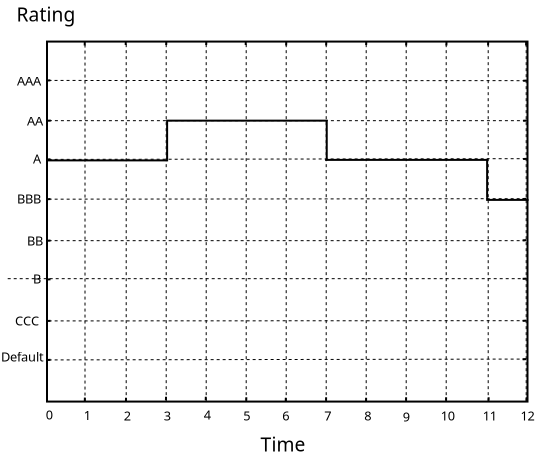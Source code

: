 <?xml version="1.0" encoding="UTF-8"?>
<dia:diagram xmlns:dia="http://www.lysator.liu.se/~alla/dia/">
  <dia:layer name="Fons" visible="true">
    <dia:object type="Standard - Text" version="0" id="O0">
      <dia:attribute name="obj_pos">
        <dia:point val="7.55,13.25"/>
      </dia:attribute>
      <dia:attribute name="obj_bb">
        <dia:rectangle val="7.531,12.631;8.75,13.637"/>
      </dia:attribute>
      <dia:attribute name="text">
        <dia:composite type="text">
          <dia:attribute name="string">
            <dia:string>#AAA#</dia:string>
          </dia:attribute>
          <dia:attribute name="font">
            <dia:font family="sans" style="0" name="Helvetica"/>
          </dia:attribute>
          <dia:attribute name="height">
            <dia:real val="0.8"/>
          </dia:attribute>
          <dia:attribute name="pos">
            <dia:point val="7.55,13.25"/>
          </dia:attribute>
          <dia:attribute name="color">
            <dia:color val="#000000"/>
          </dia:attribute>
          <dia:attribute name="alignment">
            <dia:enum val="0"/>
          </dia:attribute>
        </dia:composite>
      </dia:attribute>
    </dia:object>
    <dia:object type="Standard - Text" version="0" id="O1">
      <dia:attribute name="obj_pos">
        <dia:point val="8.05,15.25"/>
      </dia:attribute>
      <dia:attribute name="obj_bb">
        <dia:rectangle val="8.031,14.631;8.85,15.637"/>
      </dia:attribute>
      <dia:attribute name="text">
        <dia:composite type="text">
          <dia:attribute name="string">
            <dia:string>#AA#</dia:string>
          </dia:attribute>
          <dia:attribute name="font">
            <dia:font family="sans" style="0" name="Helvetica"/>
          </dia:attribute>
          <dia:attribute name="height">
            <dia:real val="0.8"/>
          </dia:attribute>
          <dia:attribute name="pos">
            <dia:point val="8.05,15.25"/>
          </dia:attribute>
          <dia:attribute name="color">
            <dia:color val="#000000"/>
          </dia:attribute>
          <dia:attribute name="alignment">
            <dia:enum val="0"/>
          </dia:attribute>
        </dia:composite>
      </dia:attribute>
    </dia:object>
    <dia:object type="Standard - Text" version="0" id="O2">
      <dia:attribute name="obj_pos">
        <dia:point val="8.35,17.15"/>
      </dia:attribute>
      <dia:attribute name="obj_bb">
        <dia:rectangle val="8.331,16.531;8.75,17.538"/>
      </dia:attribute>
      <dia:attribute name="text">
        <dia:composite type="text">
          <dia:attribute name="string">
            <dia:string>#A#</dia:string>
          </dia:attribute>
          <dia:attribute name="font">
            <dia:font family="sans" style="0" name="Helvetica"/>
          </dia:attribute>
          <dia:attribute name="height">
            <dia:real val="0.8"/>
          </dia:attribute>
          <dia:attribute name="pos">
            <dia:point val="8.35,17.15"/>
          </dia:attribute>
          <dia:attribute name="color">
            <dia:color val="#000000"/>
          </dia:attribute>
          <dia:attribute name="alignment">
            <dia:enum val="0"/>
          </dia:attribute>
        </dia:composite>
      </dia:attribute>
    </dia:object>
    <dia:object type="Standard - Text" version="0" id="O3">
      <dia:attribute name="obj_pos">
        <dia:point val="7.55,19.15"/>
      </dia:attribute>
      <dia:attribute name="obj_bb">
        <dia:rectangle val="7.55,18.531;8.769,19.538"/>
      </dia:attribute>
      <dia:attribute name="text">
        <dia:composite type="text">
          <dia:attribute name="string">
            <dia:string>#BBB#</dia:string>
          </dia:attribute>
          <dia:attribute name="font">
            <dia:font family="sans" style="0" name="Helvetica"/>
          </dia:attribute>
          <dia:attribute name="height">
            <dia:real val="0.8"/>
          </dia:attribute>
          <dia:attribute name="pos">
            <dia:point val="7.55,19.15"/>
          </dia:attribute>
          <dia:attribute name="color">
            <dia:color val="#000000"/>
          </dia:attribute>
          <dia:attribute name="alignment">
            <dia:enum val="0"/>
          </dia:attribute>
        </dia:composite>
      </dia:attribute>
    </dia:object>
    <dia:object type="Standard - Text" version="0" id="O4">
      <dia:attribute name="obj_pos">
        <dia:point val="8.05,21.25"/>
      </dia:attribute>
      <dia:attribute name="obj_bb">
        <dia:rectangle val="8.031,20.631;8.85,21.637"/>
      </dia:attribute>
      <dia:attribute name="text">
        <dia:composite type="text">
          <dia:attribute name="string">
            <dia:string>#BB#</dia:string>
          </dia:attribute>
          <dia:attribute name="font">
            <dia:font family="sans" style="0" name="Helvetica"/>
          </dia:attribute>
          <dia:attribute name="height">
            <dia:real val="0.8"/>
          </dia:attribute>
          <dia:attribute name="pos">
            <dia:point val="8.05,21.25"/>
          </dia:attribute>
          <dia:attribute name="color">
            <dia:color val="#000000"/>
          </dia:attribute>
          <dia:attribute name="alignment">
            <dia:enum val="0"/>
          </dia:attribute>
        </dia:composite>
      </dia:attribute>
    </dia:object>
    <dia:object type="Standard - Text" version="0" id="O5">
      <dia:attribute name="obj_pos">
        <dia:point val="8.35,23.15"/>
      </dia:attribute>
      <dia:attribute name="obj_bb">
        <dia:rectangle val="8.331,22.531;8.75,23.538"/>
      </dia:attribute>
      <dia:attribute name="text">
        <dia:composite type="text">
          <dia:attribute name="string">
            <dia:string>#B#</dia:string>
          </dia:attribute>
          <dia:attribute name="font">
            <dia:font family="sans" style="0" name="Helvetica"/>
          </dia:attribute>
          <dia:attribute name="height">
            <dia:real val="0.8"/>
          </dia:attribute>
          <dia:attribute name="pos">
            <dia:point val="8.35,23.15"/>
          </dia:attribute>
          <dia:attribute name="color">
            <dia:color val="#000000"/>
          </dia:attribute>
          <dia:attribute name="alignment">
            <dia:enum val="0"/>
          </dia:attribute>
        </dia:composite>
      </dia:attribute>
    </dia:object>
    <dia:object type="Standard - Text" version="0" id="O6">
      <dia:attribute name="obj_pos">
        <dia:point val="7.45,25.25"/>
      </dia:attribute>
      <dia:attribute name="obj_bb">
        <dia:rectangle val="7.431,24.631;8.8,25.637"/>
      </dia:attribute>
      <dia:attribute name="text">
        <dia:composite type="text">
          <dia:attribute name="string">
            <dia:string>#CCC#</dia:string>
          </dia:attribute>
          <dia:attribute name="font">
            <dia:font family="sans" style="0" name="Helvetica"/>
          </dia:attribute>
          <dia:attribute name="height">
            <dia:real val="0.8"/>
          </dia:attribute>
          <dia:attribute name="pos">
            <dia:point val="7.45,25.25"/>
          </dia:attribute>
          <dia:attribute name="color">
            <dia:color val="#000000"/>
          </dia:attribute>
          <dia:attribute name="alignment">
            <dia:enum val="0"/>
          </dia:attribute>
        </dia:composite>
      </dia:attribute>
    </dia:object>
    <dia:object type="Standard - Text" version="0" id="O7">
      <dia:attribute name="obj_pos">
        <dia:point val="6.75,27.05"/>
      </dia:attribute>
      <dia:attribute name="obj_bb">
        <dia:rectangle val="6.731,26.431;8.7,27.438"/>
      </dia:attribute>
      <dia:attribute name="text">
        <dia:composite type="text">
          <dia:attribute name="string">
            <dia:string>#Default#</dia:string>
          </dia:attribute>
          <dia:attribute name="font">
            <dia:font family="sans" style="0" name="Helvetica"/>
          </dia:attribute>
          <dia:attribute name="height">
            <dia:real val="0.8"/>
          </dia:attribute>
          <dia:attribute name="pos">
            <dia:point val="6.75,27.05"/>
          </dia:attribute>
          <dia:attribute name="color">
            <dia:color val="#000000"/>
          </dia:attribute>
          <dia:attribute name="alignment">
            <dia:enum val="0"/>
          </dia:attribute>
        </dia:composite>
      </dia:attribute>
    </dia:object>
    <dia:object type="Standard - Box" version="0" id="O8">
      <dia:attribute name="obj_pos">
        <dia:point val="9.05,11.05"/>
      </dia:attribute>
      <dia:attribute name="obj_bb">
        <dia:rectangle val="9,11;33.125,29.1"/>
      </dia:attribute>
      <dia:attribute name="elem_corner">
        <dia:point val="9.05,11.05"/>
      </dia:attribute>
      <dia:attribute name="elem_width">
        <dia:real val="24.025"/>
      </dia:attribute>
      <dia:attribute name="elem_height">
        <dia:real val="18.0"/>
      </dia:attribute>
      <dia:attribute name="show_background">
        <dia:boolean val="true"/>
      </dia:attribute>
    </dia:object>
    <dia:object type="Standard - Line" version="0" id="O9">
      <dia:attribute name="obj_pos">
        <dia:point val="9.132,26.967"/>
      </dia:attribute>
      <dia:attribute name="obj_bb">
        <dia:rectangle val="9.132,26.925;33.125,26.967"/>
      </dia:attribute>
      <dia:attribute name="conn_endpoints">
        <dia:point val="9.132,26.967"/>
        <dia:point val="33.125,26.925"/>
      </dia:attribute>
      <dia:attribute name="numcp">
        <dia:int val="1"/>
      </dia:attribute>
      <dia:attribute name="line_width">
        <dia:real val="0"/>
      </dia:attribute>
      <dia:attribute name="line_style">
        <dia:enum val="4"/>
      </dia:attribute>
      <dia:attribute name="dashlength">
        <dia:real val="1.5"/>
      </dia:attribute>
      <dia:connections>
        <dia:connection handle="0" to="O60" connection="0"/>
      </dia:connections>
    </dia:object>
    <dia:object type="Standard - Line" version="0" id="O10">
      <dia:attribute name="obj_pos">
        <dia:point val="9.132,25.017"/>
      </dia:attribute>
      <dia:attribute name="obj_bb">
        <dia:rectangle val="9.132,25.005;33.085,25.017"/>
      </dia:attribute>
      <dia:attribute name="conn_endpoints">
        <dia:point val="9.132,25.017"/>
        <dia:point val="33.085,25.005"/>
      </dia:attribute>
      <dia:attribute name="numcp">
        <dia:int val="1"/>
      </dia:attribute>
      <dia:attribute name="line_width">
        <dia:real val="0"/>
      </dia:attribute>
      <dia:attribute name="line_style">
        <dia:enum val="4"/>
      </dia:attribute>
      <dia:attribute name="dashlength">
        <dia:real val="1.5"/>
      </dia:attribute>
      <dia:connections>
        <dia:connection handle="0" to="O59" connection="0"/>
      </dia:connections>
    </dia:object>
    <dia:object type="Standard - Line" version="0" id="O11">
      <dia:attribute name="obj_pos">
        <dia:point val="7.085,22.905"/>
      </dia:attribute>
      <dia:attribute name="obj_bb">
        <dia:rectangle val="7.085,22.905;33.085,22.905"/>
      </dia:attribute>
      <dia:attribute name="conn_endpoints">
        <dia:point val="7.085,22.905"/>
        <dia:point val="33.085,22.905"/>
      </dia:attribute>
      <dia:attribute name="numcp">
        <dia:int val="1"/>
      </dia:attribute>
      <dia:attribute name="line_width">
        <dia:real val="0"/>
      </dia:attribute>
      <dia:attribute name="line_style">
        <dia:enum val="4"/>
      </dia:attribute>
      <dia:attribute name="dashlength">
        <dia:real val="1.5"/>
      </dia:attribute>
    </dia:object>
    <dia:object type="Standard - Line" version="0" id="O12">
      <dia:attribute name="obj_pos">
        <dia:point val="9.132,21.005"/>
      </dia:attribute>
      <dia:attribute name="obj_bb">
        <dia:rectangle val="9.132,21.005;33.085,21.005"/>
      </dia:attribute>
      <dia:attribute name="conn_endpoints">
        <dia:point val="9.132,21.005"/>
        <dia:point val="33.085,21.005"/>
      </dia:attribute>
      <dia:attribute name="numcp">
        <dia:int val="1"/>
      </dia:attribute>
      <dia:attribute name="line_width">
        <dia:real val="0"/>
      </dia:attribute>
      <dia:attribute name="line_style">
        <dia:enum val="4"/>
      </dia:attribute>
      <dia:attribute name="dashlength">
        <dia:real val="1.5"/>
      </dia:attribute>
      <dia:connections>
        <dia:connection handle="0" to="O57" connection="0"/>
      </dia:connections>
    </dia:object>
    <dia:object type="Standard - Line" version="0" id="O13">
      <dia:attribute name="obj_pos">
        <dia:point val="9.132,18.93"/>
      </dia:attribute>
      <dia:attribute name="obj_bb">
        <dia:rectangle val="9.132,18.905;33.085,18.93"/>
      </dia:attribute>
      <dia:attribute name="conn_endpoints">
        <dia:point val="9.132,18.93"/>
        <dia:point val="33.085,18.905"/>
      </dia:attribute>
      <dia:attribute name="numcp">
        <dia:int val="1"/>
      </dia:attribute>
      <dia:attribute name="line_width">
        <dia:real val="0"/>
      </dia:attribute>
      <dia:attribute name="line_style">
        <dia:enum val="4"/>
      </dia:attribute>
      <dia:attribute name="dashlength">
        <dia:real val="1.5"/>
      </dia:attribute>
      <dia:connections>
        <dia:connection handle="0" to="O56" connection="0"/>
      </dia:connections>
    </dia:object>
    <dia:object type="Standard - Line" version="0" id="O14">
      <dia:attribute name="obj_pos">
        <dia:point val="9.132,16.942"/>
      </dia:attribute>
      <dia:attribute name="obj_bb">
        <dia:rectangle val="9.132,16.905;33.085,16.942"/>
      </dia:attribute>
      <dia:attribute name="conn_endpoints">
        <dia:point val="9.132,16.942"/>
        <dia:point val="33.085,16.905"/>
      </dia:attribute>
      <dia:attribute name="numcp">
        <dia:int val="1"/>
      </dia:attribute>
      <dia:attribute name="line_width">
        <dia:real val="0"/>
      </dia:attribute>
      <dia:attribute name="line_style">
        <dia:enum val="4"/>
      </dia:attribute>
      <dia:attribute name="dashlength">
        <dia:real val="1.5"/>
      </dia:attribute>
      <dia:connections>
        <dia:connection handle="0" to="O55" connection="0"/>
      </dia:connections>
    </dia:object>
    <dia:object type="Standard - Line" version="0" id="O15">
      <dia:attribute name="obj_pos">
        <dia:point val="9.145,15.005"/>
      </dia:attribute>
      <dia:attribute name="obj_bb">
        <dia:rectangle val="9.145,15.005;33.085,15.005"/>
      </dia:attribute>
      <dia:attribute name="conn_endpoints">
        <dia:point val="9.145,15.005"/>
        <dia:point val="33.085,15.005"/>
      </dia:attribute>
      <dia:attribute name="numcp">
        <dia:int val="1"/>
      </dia:attribute>
      <dia:attribute name="line_width">
        <dia:real val="0"/>
      </dia:attribute>
      <dia:attribute name="line_style">
        <dia:enum val="4"/>
      </dia:attribute>
      <dia:attribute name="dashlength">
        <dia:real val="1.5"/>
      </dia:attribute>
      <dia:connections>
        <dia:connection handle="0" to="O54" connection="0"/>
      </dia:connections>
    </dia:object>
    <dia:object type="Standard - Line" version="0" id="O16">
      <dia:attribute name="obj_pos">
        <dia:point val="9.127,12.994"/>
      </dia:attribute>
      <dia:attribute name="obj_bb">
        <dia:rectangle val="9.127,12.994;33.085,13.005"/>
      </dia:attribute>
      <dia:attribute name="conn_endpoints">
        <dia:point val="9.127,12.994"/>
        <dia:point val="33.085,13.005"/>
      </dia:attribute>
      <dia:attribute name="numcp">
        <dia:int val="1"/>
      </dia:attribute>
      <dia:attribute name="line_width">
        <dia:real val="0"/>
      </dia:attribute>
      <dia:attribute name="line_style">
        <dia:enum val="4"/>
      </dia:attribute>
      <dia:attribute name="dashlength">
        <dia:real val="1.5"/>
      </dia:attribute>
      <dia:connections>
        <dia:connection handle="0" to="O53" connection="0"/>
      </dia:connections>
    </dia:object>
    <dia:object type="Standard - Line" version="0" id="O17">
      <dia:attribute name="obj_pos">
        <dia:point val="10.95,29.05"/>
      </dia:attribute>
      <dia:attribute name="obj_bb">
        <dia:rectangle val="10.95,11.05;10.95,29.05"/>
      </dia:attribute>
      <dia:attribute name="conn_endpoints">
        <dia:point val="10.95,29.05"/>
        <dia:point val="10.95,11.05"/>
      </dia:attribute>
      <dia:attribute name="numcp">
        <dia:int val="1"/>
      </dia:attribute>
      <dia:attribute name="line_width">
        <dia:real val="0"/>
      </dia:attribute>
      <dia:attribute name="line_style">
        <dia:enum val="4"/>
      </dia:attribute>
      <dia:attribute name="dashlength">
        <dia:real val="1.5"/>
      </dia:attribute>
    </dia:object>
    <dia:object type="Standard - Line" version="0" id="O18">
      <dia:attribute name="obj_pos">
        <dia:point val="13.01,29.03"/>
      </dia:attribute>
      <dia:attribute name="obj_bb">
        <dia:rectangle val="13.01,11.03;13.01,29.03"/>
      </dia:attribute>
      <dia:attribute name="conn_endpoints">
        <dia:point val="13.01,29.03"/>
        <dia:point val="13.01,11.03"/>
      </dia:attribute>
      <dia:attribute name="numcp">
        <dia:int val="1"/>
      </dia:attribute>
      <dia:attribute name="line_width">
        <dia:real val="0"/>
      </dia:attribute>
      <dia:attribute name="line_style">
        <dia:enum val="4"/>
      </dia:attribute>
      <dia:attribute name="dashlength">
        <dia:real val="1.5"/>
      </dia:attribute>
    </dia:object>
    <dia:object type="Standard - Line" version="0" id="O19">
      <dia:attribute name="obj_pos">
        <dia:point val="15.01,29.03"/>
      </dia:attribute>
      <dia:attribute name="obj_bb">
        <dia:rectangle val="15.01,11.03;15.01,29.03"/>
      </dia:attribute>
      <dia:attribute name="conn_endpoints">
        <dia:point val="15.01,29.03"/>
        <dia:point val="15.01,11.03"/>
      </dia:attribute>
      <dia:attribute name="numcp">
        <dia:int val="1"/>
      </dia:attribute>
      <dia:attribute name="line_width">
        <dia:real val="0"/>
      </dia:attribute>
      <dia:attribute name="line_style">
        <dia:enum val="4"/>
      </dia:attribute>
      <dia:attribute name="dashlength">
        <dia:real val="1.5"/>
      </dia:attribute>
    </dia:object>
    <dia:object type="Standard - Line" version="0" id="O20">
      <dia:attribute name="obj_pos">
        <dia:point val="17.01,29.03"/>
      </dia:attribute>
      <dia:attribute name="obj_bb">
        <dia:rectangle val="17.01,11.03;17.01,29.03"/>
      </dia:attribute>
      <dia:attribute name="conn_endpoints">
        <dia:point val="17.01,29.03"/>
        <dia:point val="17.01,11.03"/>
      </dia:attribute>
      <dia:attribute name="numcp">
        <dia:int val="1"/>
      </dia:attribute>
      <dia:attribute name="line_width">
        <dia:real val="0"/>
      </dia:attribute>
      <dia:attribute name="line_style">
        <dia:enum val="4"/>
      </dia:attribute>
      <dia:attribute name="dashlength">
        <dia:real val="1.5"/>
      </dia:attribute>
    </dia:object>
    <dia:object type="Standard - Line" version="0" id="O21">
      <dia:attribute name="obj_pos">
        <dia:point val="19.01,29.03"/>
      </dia:attribute>
      <dia:attribute name="obj_bb">
        <dia:rectangle val="19.01,11.03;19.01,29.03"/>
      </dia:attribute>
      <dia:attribute name="conn_endpoints">
        <dia:point val="19.01,29.03"/>
        <dia:point val="19.01,11.03"/>
      </dia:attribute>
      <dia:attribute name="numcp">
        <dia:int val="1"/>
      </dia:attribute>
      <dia:attribute name="line_width">
        <dia:real val="0"/>
      </dia:attribute>
      <dia:attribute name="line_style">
        <dia:enum val="4"/>
      </dia:attribute>
      <dia:attribute name="dashlength">
        <dia:real val="1.5"/>
      </dia:attribute>
    </dia:object>
    <dia:object type="Standard - Line" version="0" id="O22">
      <dia:attribute name="obj_pos">
        <dia:point val="21.01,29.03"/>
      </dia:attribute>
      <dia:attribute name="obj_bb">
        <dia:rectangle val="21.01,11.03;21.01,29.03"/>
      </dia:attribute>
      <dia:attribute name="conn_endpoints">
        <dia:point val="21.01,29.03"/>
        <dia:point val="21.01,11.03"/>
      </dia:attribute>
      <dia:attribute name="numcp">
        <dia:int val="1"/>
      </dia:attribute>
      <dia:attribute name="line_width">
        <dia:real val="0"/>
      </dia:attribute>
      <dia:attribute name="line_style">
        <dia:enum val="4"/>
      </dia:attribute>
      <dia:attribute name="dashlength">
        <dia:real val="1.5"/>
      </dia:attribute>
    </dia:object>
    <dia:object type="Standard - Line" version="0" id="O23">
      <dia:attribute name="obj_pos">
        <dia:point val="23.01,29.03"/>
      </dia:attribute>
      <dia:attribute name="obj_bb">
        <dia:rectangle val="23.01,11.03;23.01,29.03"/>
      </dia:attribute>
      <dia:attribute name="conn_endpoints">
        <dia:point val="23.01,29.03"/>
        <dia:point val="23.01,11.03"/>
      </dia:attribute>
      <dia:attribute name="numcp">
        <dia:int val="1"/>
      </dia:attribute>
      <dia:attribute name="line_width">
        <dia:real val="0"/>
      </dia:attribute>
      <dia:attribute name="line_style">
        <dia:enum val="4"/>
      </dia:attribute>
      <dia:attribute name="dashlength">
        <dia:real val="1.5"/>
      </dia:attribute>
    </dia:object>
    <dia:object type="Standard - Line" version="0" id="O24">
      <dia:attribute name="obj_pos">
        <dia:point val="25.01,29.03"/>
      </dia:attribute>
      <dia:attribute name="obj_bb">
        <dia:rectangle val="25.01,11.03;25.01,29.03"/>
      </dia:attribute>
      <dia:attribute name="conn_endpoints">
        <dia:point val="25.01,29.03"/>
        <dia:point val="25.01,11.03"/>
      </dia:attribute>
      <dia:attribute name="numcp">
        <dia:int val="1"/>
      </dia:attribute>
      <dia:attribute name="line_width">
        <dia:real val="0"/>
      </dia:attribute>
      <dia:attribute name="line_style">
        <dia:enum val="4"/>
      </dia:attribute>
      <dia:attribute name="dashlength">
        <dia:real val="1.5"/>
      </dia:attribute>
    </dia:object>
    <dia:object type="Standard - Line" version="0" id="O25">
      <dia:attribute name="obj_pos">
        <dia:point val="27.01,29.03"/>
      </dia:attribute>
      <dia:attribute name="obj_bb">
        <dia:rectangle val="27.01,11.03;27.01,29.03"/>
      </dia:attribute>
      <dia:attribute name="conn_endpoints">
        <dia:point val="27.01,29.03"/>
        <dia:point val="27.01,11.03"/>
      </dia:attribute>
      <dia:attribute name="numcp">
        <dia:int val="1"/>
      </dia:attribute>
      <dia:attribute name="line_width">
        <dia:real val="0"/>
      </dia:attribute>
      <dia:attribute name="line_style">
        <dia:enum val="4"/>
      </dia:attribute>
      <dia:attribute name="dashlength">
        <dia:real val="1.5"/>
      </dia:attribute>
    </dia:object>
    <dia:object type="Standard - Line" version="0" id="O26">
      <dia:attribute name="obj_pos">
        <dia:point val="29.01,29.03"/>
      </dia:attribute>
      <dia:attribute name="obj_bb">
        <dia:rectangle val="29.01,11.03;29.01,29.03"/>
      </dia:attribute>
      <dia:attribute name="conn_endpoints">
        <dia:point val="29.01,29.03"/>
        <dia:point val="29.01,11.03"/>
      </dia:attribute>
      <dia:attribute name="numcp">
        <dia:int val="1"/>
      </dia:attribute>
      <dia:attribute name="line_width">
        <dia:real val="0"/>
      </dia:attribute>
      <dia:attribute name="line_style">
        <dia:enum val="4"/>
      </dia:attribute>
      <dia:attribute name="dashlength">
        <dia:real val="1.5"/>
      </dia:attribute>
    </dia:object>
    <dia:object type="Standard - Line" version="0" id="O27">
      <dia:attribute name="obj_pos">
        <dia:point val="31.11,29.03"/>
      </dia:attribute>
      <dia:attribute name="obj_bb">
        <dia:rectangle val="31.11,11.03;31.11,29.03"/>
      </dia:attribute>
      <dia:attribute name="conn_endpoints">
        <dia:point val="31.11,29.03"/>
        <dia:point val="31.11,11.03"/>
      </dia:attribute>
      <dia:attribute name="numcp">
        <dia:int val="1"/>
      </dia:attribute>
      <dia:attribute name="line_width">
        <dia:real val="0"/>
      </dia:attribute>
      <dia:attribute name="line_style">
        <dia:enum val="4"/>
      </dia:attribute>
      <dia:attribute name="dashlength">
        <dia:real val="1.5"/>
      </dia:attribute>
    </dia:object>
    <dia:object type="Standard - Line" version="0" id="O28">
      <dia:attribute name="obj_pos">
        <dia:point val="33.01,29.03"/>
      </dia:attribute>
      <dia:attribute name="obj_bb">
        <dia:rectangle val="33.01,11.03;33.01,29.03"/>
      </dia:attribute>
      <dia:attribute name="conn_endpoints">
        <dia:point val="33.01,29.03"/>
        <dia:point val="33.01,11.03"/>
      </dia:attribute>
      <dia:attribute name="numcp">
        <dia:int val="1"/>
      </dia:attribute>
      <dia:attribute name="line_width">
        <dia:real val="0"/>
      </dia:attribute>
      <dia:attribute name="line_style">
        <dia:enum val="4"/>
      </dia:attribute>
      <dia:attribute name="dashlength">
        <dia:real val="1.5"/>
      </dia:attribute>
    </dia:object>
    <dia:object type="Standard - Line" version="0" id="O29">
      <dia:attribute name="obj_pos">
        <dia:point val="10.944,28.85"/>
      </dia:attribute>
      <dia:attribute name="obj_bb">
        <dia:rectangle val="10.889,28.799;10.995,29.076"/>
      </dia:attribute>
      <dia:attribute name="conn_endpoints">
        <dia:point val="10.944,28.85"/>
        <dia:point val="10.94,29.025"/>
      </dia:attribute>
      <dia:attribute name="numcp">
        <dia:int val="1"/>
      </dia:attribute>
    </dia:object>
    <dia:object type="Standard - Line" version="0" id="O30">
      <dia:attribute name="obj_pos">
        <dia:point val="13.001,28.859"/>
      </dia:attribute>
      <dia:attribute name="obj_bb">
        <dia:rectangle val="12.946,28.808;13.052,29.085"/>
      </dia:attribute>
      <dia:attribute name="conn_endpoints">
        <dia:point val="13.001,28.859"/>
        <dia:point val="12.997,29.034"/>
      </dia:attribute>
      <dia:attribute name="numcp">
        <dia:int val="1"/>
      </dia:attribute>
    </dia:object>
    <dia:object type="Standard - Line" version="0" id="O31">
      <dia:attribute name="obj_pos">
        <dia:point val="15.001,28.809"/>
      </dia:attribute>
      <dia:attribute name="obj_bb">
        <dia:rectangle val="14.946,28.758;15.052,29.035"/>
      </dia:attribute>
      <dia:attribute name="conn_endpoints">
        <dia:point val="15.001,28.809"/>
        <dia:point val="14.997,28.984"/>
      </dia:attribute>
      <dia:attribute name="numcp">
        <dia:int val="1"/>
      </dia:attribute>
    </dia:object>
    <dia:object type="Standard - Line" version="0" id="O32">
      <dia:attribute name="obj_pos">
        <dia:point val="16.991,28.809"/>
      </dia:attribute>
      <dia:attribute name="obj_bb">
        <dia:rectangle val="16.936,28.758;17.042,29.035"/>
      </dia:attribute>
      <dia:attribute name="conn_endpoints">
        <dia:point val="16.991,28.809"/>
        <dia:point val="16.987,28.984"/>
      </dia:attribute>
      <dia:attribute name="numcp">
        <dia:int val="1"/>
      </dia:attribute>
    </dia:object>
    <dia:object type="Standard - Line" version="0" id="O33">
      <dia:attribute name="obj_pos">
        <dia:point val="19.016,28.834"/>
      </dia:attribute>
      <dia:attribute name="obj_bb">
        <dia:rectangle val="18.961,28.782;19.067,29.06"/>
      </dia:attribute>
      <dia:attribute name="conn_endpoints">
        <dia:point val="19.016,28.834"/>
        <dia:point val="19.012,29.009"/>
      </dia:attribute>
      <dia:attribute name="numcp">
        <dia:int val="1"/>
      </dia:attribute>
    </dia:object>
    <dia:object type="Standard - Line" version="0" id="O34">
      <dia:attribute name="obj_pos">
        <dia:point val="20.991,28.859"/>
      </dia:attribute>
      <dia:attribute name="obj_bb">
        <dia:rectangle val="20.936,28.808;21.042,29.085"/>
      </dia:attribute>
      <dia:attribute name="conn_endpoints">
        <dia:point val="20.991,28.859"/>
        <dia:point val="20.987,29.034"/>
      </dia:attribute>
      <dia:attribute name="numcp">
        <dia:int val="1"/>
      </dia:attribute>
    </dia:object>
    <dia:object type="Standard - Line" version="0" id="O35">
      <dia:attribute name="obj_pos">
        <dia:point val="23.006,28.834"/>
      </dia:attribute>
      <dia:attribute name="obj_bb">
        <dia:rectangle val="22.951,28.782;23.057,29.06"/>
      </dia:attribute>
      <dia:attribute name="conn_endpoints">
        <dia:point val="23.006,28.834"/>
        <dia:point val="23.002,29.009"/>
      </dia:attribute>
      <dia:attribute name="numcp">
        <dia:int val="1"/>
      </dia:attribute>
    </dia:object>
    <dia:object type="Standard - Line" version="0" id="O36">
      <dia:attribute name="obj_pos">
        <dia:point val="25.006,28.859"/>
      </dia:attribute>
      <dia:attribute name="obj_bb">
        <dia:rectangle val="24.951,28.808;25.057,29.085"/>
      </dia:attribute>
      <dia:attribute name="conn_endpoints">
        <dia:point val="25.006,28.859"/>
        <dia:point val="25.002,29.034"/>
      </dia:attribute>
      <dia:attribute name="numcp">
        <dia:int val="1"/>
      </dia:attribute>
    </dia:object>
    <dia:object type="Standard - Line" version="0" id="O37">
      <dia:attribute name="obj_pos">
        <dia:point val="27.006,28.834"/>
      </dia:attribute>
      <dia:attribute name="obj_bb">
        <dia:rectangle val="26.951,28.782;27.057,29.06"/>
      </dia:attribute>
      <dia:attribute name="conn_endpoints">
        <dia:point val="27.006,28.834"/>
        <dia:point val="27.002,29.009"/>
      </dia:attribute>
      <dia:attribute name="numcp">
        <dia:int val="1"/>
      </dia:attribute>
    </dia:object>
    <dia:object type="Standard - Line" version="0" id="O38">
      <dia:attribute name="obj_pos">
        <dia:point val="29.006,28.834"/>
      </dia:attribute>
      <dia:attribute name="obj_bb">
        <dia:rectangle val="28.951,28.782;29.057,29.06"/>
      </dia:attribute>
      <dia:attribute name="conn_endpoints">
        <dia:point val="29.006,28.834"/>
        <dia:point val="29.002,29.009"/>
      </dia:attribute>
      <dia:attribute name="numcp">
        <dia:int val="1"/>
      </dia:attribute>
    </dia:object>
    <dia:object type="Standard - Line" version="0" id="O39">
      <dia:attribute name="obj_pos">
        <dia:point val="31.133,28.834"/>
      </dia:attribute>
      <dia:attribute name="obj_bb">
        <dia:rectangle val="31.078,28.782;31.184,29.06"/>
      </dia:attribute>
      <dia:attribute name="conn_endpoints">
        <dia:point val="31.133,28.834"/>
        <dia:point val="31.129,29.009"/>
      </dia:attribute>
      <dia:attribute name="numcp">
        <dia:int val="1"/>
      </dia:attribute>
    </dia:object>
    <dia:object type="Standard - Line" version="0" id="O40">
      <dia:attribute name="obj_pos">
        <dia:point val="33.032,28.834"/>
      </dia:attribute>
      <dia:attribute name="obj_bb">
        <dia:rectangle val="32.978,28.782;33.084,29.06"/>
      </dia:attribute>
      <dia:attribute name="conn_endpoints">
        <dia:point val="33.032,28.834"/>
        <dia:point val="33.029,29.009"/>
      </dia:attribute>
      <dia:attribute name="numcp">
        <dia:int val="1"/>
      </dia:attribute>
    </dia:object>
    <dia:object type="Standard - Line" version="0" id="O41">
      <dia:attribute name="obj_pos">
        <dia:point val="10.939,11.071"/>
      </dia:attribute>
      <dia:attribute name="obj_bb">
        <dia:rectangle val="10.884,11.02;10.99,11.297"/>
      </dia:attribute>
      <dia:attribute name="conn_endpoints">
        <dia:point val="10.939,11.071"/>
        <dia:point val="10.935,11.246"/>
      </dia:attribute>
      <dia:attribute name="numcp">
        <dia:int val="1"/>
      </dia:attribute>
    </dia:object>
    <dia:object type="Standard - Line" version="0" id="O42">
      <dia:attribute name="obj_pos">
        <dia:point val="12.989,11.046"/>
      </dia:attribute>
      <dia:attribute name="obj_bb">
        <dia:rectangle val="12.934,10.995;13.04,11.272"/>
      </dia:attribute>
      <dia:attribute name="conn_endpoints">
        <dia:point val="12.989,11.046"/>
        <dia:point val="12.985,11.221"/>
      </dia:attribute>
      <dia:attribute name="numcp">
        <dia:int val="1"/>
      </dia:attribute>
    </dia:object>
    <dia:object type="Standard - Line" version="0" id="O43">
      <dia:attribute name="obj_pos">
        <dia:point val="15.014,11.046"/>
      </dia:attribute>
      <dia:attribute name="obj_bb">
        <dia:rectangle val="14.959,10.995;15.065,11.272"/>
      </dia:attribute>
      <dia:attribute name="conn_endpoints">
        <dia:point val="15.014,11.046"/>
        <dia:point val="15.01,11.221"/>
      </dia:attribute>
      <dia:attribute name="numcp">
        <dia:int val="1"/>
      </dia:attribute>
    </dia:object>
    <dia:object type="Standard - Line" version="0" id="O44">
      <dia:attribute name="obj_pos">
        <dia:point val="17.014,11.046"/>
      </dia:attribute>
      <dia:attribute name="obj_bb">
        <dia:rectangle val="16.959,10.995;17.065,11.272"/>
      </dia:attribute>
      <dia:attribute name="conn_endpoints">
        <dia:point val="17.014,11.046"/>
        <dia:point val="17.01,11.221"/>
      </dia:attribute>
      <dia:attribute name="numcp">
        <dia:int val="1"/>
      </dia:attribute>
    </dia:object>
    <dia:object type="Standard - Line" version="0" id="O45">
      <dia:attribute name="obj_pos">
        <dia:point val="18.989,11.046"/>
      </dia:attribute>
      <dia:attribute name="obj_bb">
        <dia:rectangle val="18.934,10.995;19.04,11.272"/>
      </dia:attribute>
      <dia:attribute name="conn_endpoints">
        <dia:point val="18.989,11.046"/>
        <dia:point val="18.985,11.221"/>
      </dia:attribute>
      <dia:attribute name="numcp">
        <dia:int val="1"/>
      </dia:attribute>
    </dia:object>
    <dia:object type="Standard - Line" version="0" id="O46">
      <dia:attribute name="obj_pos">
        <dia:point val="21.012,11.071"/>
      </dia:attribute>
      <dia:attribute name="obj_bb">
        <dia:rectangle val="20.957,11.02;21.063,11.297"/>
      </dia:attribute>
      <dia:attribute name="conn_endpoints">
        <dia:point val="21.012,11.071"/>
        <dia:point val="21.008,11.246"/>
      </dia:attribute>
      <dia:attribute name="numcp">
        <dia:int val="1"/>
      </dia:attribute>
    </dia:object>
    <dia:object type="Standard - Line" version="0" id="O47">
      <dia:attribute name="obj_pos">
        <dia:point val="23.012,11.071"/>
      </dia:attribute>
      <dia:attribute name="obj_bb">
        <dia:rectangle val="22.957,11.02;23.063,11.297"/>
      </dia:attribute>
      <dia:attribute name="conn_endpoints">
        <dia:point val="23.012,11.071"/>
        <dia:point val="23.008,11.246"/>
      </dia:attribute>
      <dia:attribute name="numcp">
        <dia:int val="1"/>
      </dia:attribute>
    </dia:object>
    <dia:object type="Standard - Line" version="0" id="O48">
      <dia:attribute name="obj_pos">
        <dia:point val="25.012,11.046"/>
      </dia:attribute>
      <dia:attribute name="obj_bb">
        <dia:rectangle val="24.957,10.995;25.063,11.272"/>
      </dia:attribute>
      <dia:attribute name="conn_endpoints">
        <dia:point val="25.012,11.046"/>
        <dia:point val="25.008,11.221"/>
      </dia:attribute>
      <dia:attribute name="numcp">
        <dia:int val="1"/>
      </dia:attribute>
    </dia:object>
    <dia:object type="Standard - Line" version="0" id="O49">
      <dia:attribute name="obj_pos">
        <dia:point val="27.012,11.071"/>
      </dia:attribute>
      <dia:attribute name="obj_bb">
        <dia:rectangle val="26.957,11.02;27.063,11.297"/>
      </dia:attribute>
      <dia:attribute name="conn_endpoints">
        <dia:point val="27.012,11.071"/>
        <dia:point val="27.008,11.246"/>
      </dia:attribute>
      <dia:attribute name="numcp">
        <dia:int val="1"/>
      </dia:attribute>
    </dia:object>
    <dia:object type="Standard - Line" version="0" id="O50">
      <dia:attribute name="obj_pos">
        <dia:point val="29.024,11.071"/>
      </dia:attribute>
      <dia:attribute name="obj_bb">
        <dia:rectangle val="28.969,11.02;29.075,11.297"/>
      </dia:attribute>
      <dia:attribute name="conn_endpoints">
        <dia:point val="29.024,11.071"/>
        <dia:point val="29.02,11.246"/>
      </dia:attribute>
      <dia:attribute name="numcp">
        <dia:int val="1"/>
      </dia:attribute>
    </dia:object>
    <dia:object type="Standard - Line" version="0" id="O51">
      <dia:attribute name="obj_pos">
        <dia:point val="31.108,11.071"/>
      </dia:attribute>
      <dia:attribute name="obj_bb">
        <dia:rectangle val="31.053,11.02;31.159,11.297"/>
      </dia:attribute>
      <dia:attribute name="conn_endpoints">
        <dia:point val="31.108,11.071"/>
        <dia:point val="31.104,11.246"/>
      </dia:attribute>
      <dia:attribute name="numcp">
        <dia:int val="1"/>
      </dia:attribute>
    </dia:object>
    <dia:object type="Standard - Line" version="0" id="O52">
      <dia:attribute name="obj_pos">
        <dia:point val="33.008,11.071"/>
      </dia:attribute>
      <dia:attribute name="obj_bb">
        <dia:rectangle val="32.953,11.02;33.059,11.297"/>
      </dia:attribute>
      <dia:attribute name="conn_endpoints">
        <dia:point val="33.008,11.071"/>
        <dia:point val="33.004,11.246"/>
      </dia:attribute>
      <dia:attribute name="numcp">
        <dia:int val="1"/>
      </dia:attribute>
    </dia:object>
    <dia:object type="Standard - Line" version="0" id="O53">
      <dia:attribute name="obj_pos">
        <dia:point val="9.22,12.988"/>
      </dia:attribute>
      <dia:attribute name="obj_bb">
        <dia:rectangle val="8.98,12.934;9.274,13.053"/>
      </dia:attribute>
      <dia:attribute name="conn_endpoints">
        <dia:point val="9.22,12.988"/>
        <dia:point val="9.033,13"/>
      </dia:attribute>
      <dia:attribute name="numcp">
        <dia:int val="1"/>
      </dia:attribute>
    </dia:object>
    <dia:object type="Standard - Line" version="0" id="O54">
      <dia:attribute name="obj_pos">
        <dia:point val="9.239,14.998"/>
      </dia:attribute>
      <dia:attribute name="obj_bb">
        <dia:rectangle val="8.998,14.945;9.292,15.064"/>
      </dia:attribute>
      <dia:attribute name="conn_endpoints">
        <dia:point val="9.239,14.998"/>
        <dia:point val="9.051,15.011"/>
      </dia:attribute>
      <dia:attribute name="numcp">
        <dia:int val="1"/>
      </dia:attribute>
    </dia:object>
    <dia:object type="Standard - Line" version="0" id="O55">
      <dia:attribute name="obj_pos">
        <dia:point val="9.226,16.936"/>
      </dia:attribute>
      <dia:attribute name="obj_bb">
        <dia:rectangle val="8.985,16.883;9.279,17.001"/>
      </dia:attribute>
      <dia:attribute name="conn_endpoints">
        <dia:point val="9.226,16.936"/>
        <dia:point val="9.039,16.948"/>
      </dia:attribute>
      <dia:attribute name="numcp">
        <dia:int val="1"/>
      </dia:attribute>
    </dia:object>
    <dia:object type="Standard - Line" version="0" id="O56">
      <dia:attribute name="obj_pos">
        <dia:point val="9.226,18.923"/>
      </dia:attribute>
      <dia:attribute name="obj_bb">
        <dia:rectangle val="8.985,18.87;9.279,18.989"/>
      </dia:attribute>
      <dia:attribute name="conn_endpoints">
        <dia:point val="9.226,18.923"/>
        <dia:point val="9.039,18.936"/>
      </dia:attribute>
      <dia:attribute name="numcp">
        <dia:int val="1"/>
      </dia:attribute>
    </dia:object>
    <dia:object type="Standard - Line" version="0" id="O57">
      <dia:attribute name="obj_pos">
        <dia:point val="9.226,20.998"/>
      </dia:attribute>
      <dia:attribute name="obj_bb">
        <dia:rectangle val="8.985,20.945;9.279,21.064"/>
      </dia:attribute>
      <dia:attribute name="conn_endpoints">
        <dia:point val="9.226,20.998"/>
        <dia:point val="9.039,21.011"/>
      </dia:attribute>
      <dia:attribute name="numcp">
        <dia:int val="1"/>
      </dia:attribute>
    </dia:object>
    <dia:object type="Standard - Line" version="0" id="O58">
      <dia:attribute name="obj_pos">
        <dia:point val="9.226,22.936"/>
      </dia:attribute>
      <dia:attribute name="obj_bb">
        <dia:rectangle val="8.985,22.883;9.279,23.001"/>
      </dia:attribute>
      <dia:attribute name="conn_endpoints">
        <dia:point val="9.226,22.936"/>
        <dia:point val="9.039,22.948"/>
      </dia:attribute>
      <dia:attribute name="numcp">
        <dia:int val="1"/>
      </dia:attribute>
    </dia:object>
    <dia:object type="Standard - Line" version="0" id="O59">
      <dia:attribute name="obj_pos">
        <dia:point val="9.226,25.011"/>
      </dia:attribute>
      <dia:attribute name="obj_bb">
        <dia:rectangle val="8.985,24.957;9.279,25.076"/>
      </dia:attribute>
      <dia:attribute name="conn_endpoints">
        <dia:point val="9.226,25.011"/>
        <dia:point val="9.039,25.023"/>
      </dia:attribute>
      <dia:attribute name="numcp">
        <dia:int val="1"/>
      </dia:attribute>
    </dia:object>
    <dia:object type="Standard - Line" version="0" id="O60">
      <dia:attribute name="obj_pos">
        <dia:point val="9.226,26.961"/>
      </dia:attribute>
      <dia:attribute name="obj_bb">
        <dia:rectangle val="8.985,26.907;9.279,27.026"/>
      </dia:attribute>
      <dia:attribute name="conn_endpoints">
        <dia:point val="9.226,26.961"/>
        <dia:point val="9.039,26.973"/>
      </dia:attribute>
      <dia:attribute name="numcp">
        <dia:int val="1"/>
      </dia:attribute>
    </dia:object>
    <dia:object type="Standard - Line" version="0" id="O61">
      <dia:attribute name="obj_pos">
        <dia:point val="33.043,12.998"/>
      </dia:attribute>
      <dia:attribute name="obj_bb">
        <dia:rectangle val="32.803,12.945;33.096,13.064"/>
      </dia:attribute>
      <dia:attribute name="conn_endpoints">
        <dia:point val="33.043,12.998"/>
        <dia:point val="32.856,13.011"/>
      </dia:attribute>
      <dia:attribute name="numcp">
        <dia:int val="1"/>
      </dia:attribute>
    </dia:object>
    <dia:object type="Standard - Line" version="0" id="O62">
      <dia:attribute name="obj_pos">
        <dia:point val="33.043,14.998"/>
      </dia:attribute>
      <dia:attribute name="obj_bb">
        <dia:rectangle val="32.803,14.945;33.096,15.064"/>
      </dia:attribute>
      <dia:attribute name="conn_endpoints">
        <dia:point val="33.043,14.998"/>
        <dia:point val="32.856,15.011"/>
      </dia:attribute>
      <dia:attribute name="numcp">
        <dia:int val="1"/>
      </dia:attribute>
    </dia:object>
    <dia:object type="Standard - Line" version="0" id="O63">
      <dia:attribute name="obj_pos">
        <dia:point val="33.043,16.911"/>
      </dia:attribute>
      <dia:attribute name="obj_bb">
        <dia:rectangle val="32.803,16.858;33.096,16.976"/>
      </dia:attribute>
      <dia:attribute name="conn_endpoints">
        <dia:point val="33.043,16.911"/>
        <dia:point val="32.856,16.923"/>
      </dia:attribute>
      <dia:attribute name="numcp">
        <dia:int val="1"/>
      </dia:attribute>
    </dia:object>
    <dia:object type="Standard - Line" version="0" id="O64">
      <dia:attribute name="obj_pos">
        <dia:point val="33.018,18.911"/>
      </dia:attribute>
      <dia:attribute name="obj_bb">
        <dia:rectangle val="32.778,18.858;33.072,18.976"/>
      </dia:attribute>
      <dia:attribute name="conn_endpoints">
        <dia:point val="33.018,18.911"/>
        <dia:point val="32.831,18.923"/>
      </dia:attribute>
      <dia:attribute name="numcp">
        <dia:int val="1"/>
      </dia:attribute>
    </dia:object>
    <dia:object type="Standard - Line" version="0" id="O65">
      <dia:attribute name="obj_pos">
        <dia:point val="33.018,20.977"/>
      </dia:attribute>
      <dia:attribute name="obj_bb">
        <dia:rectangle val="32.778,20.924;33.072,21.042"/>
      </dia:attribute>
      <dia:attribute name="conn_endpoints">
        <dia:point val="33.018,20.977"/>
        <dia:point val="32.831,20.989"/>
      </dia:attribute>
      <dia:attribute name="numcp">
        <dia:int val="1"/>
      </dia:attribute>
    </dia:object>
    <dia:object type="Standard - Line" version="0" id="O66">
      <dia:attribute name="obj_pos">
        <dia:point val="33.018,22.902"/>
      </dia:attribute>
      <dia:attribute name="obj_bb">
        <dia:rectangle val="32.778,22.849;33.072,22.967"/>
      </dia:attribute>
      <dia:attribute name="conn_endpoints">
        <dia:point val="33.018,22.902"/>
        <dia:point val="32.831,22.914"/>
      </dia:attribute>
      <dia:attribute name="numcp">
        <dia:int val="1"/>
      </dia:attribute>
    </dia:object>
    <dia:object type="Standard - Line" version="0" id="O67">
      <dia:attribute name="obj_pos">
        <dia:point val="33.018,25.002"/>
      </dia:attribute>
      <dia:attribute name="obj_bb">
        <dia:rectangle val="32.778,24.948;33.072,25.067"/>
      </dia:attribute>
      <dia:attribute name="conn_endpoints">
        <dia:point val="33.018,25.002"/>
        <dia:point val="32.831,25.014"/>
      </dia:attribute>
      <dia:attribute name="numcp">
        <dia:int val="1"/>
      </dia:attribute>
    </dia:object>
    <dia:object type="Standard - Line" version="0" id="O68">
      <dia:attribute name="obj_pos">
        <dia:point val="33.018,26.927"/>
      </dia:attribute>
      <dia:attribute name="obj_bb">
        <dia:rectangle val="32.778,26.873;33.072,26.992"/>
      </dia:attribute>
      <dia:attribute name="conn_endpoints">
        <dia:point val="33.018,26.927"/>
        <dia:point val="32.831,26.939"/>
      </dia:attribute>
      <dia:attribute name="numcp">
        <dia:int val="1"/>
      </dia:attribute>
    </dia:object>
    <dia:object type="Standard - ZigZagLine" version="0" id="O69">
      <dia:attribute name="obj_pos">
        <dia:point val="15.056,16.966"/>
      </dia:attribute>
      <dia:attribute name="obj_bb">
        <dia:rectangle val="15.006,14.954;23.087,17.041"/>
      </dia:attribute>
      <dia:attribute name="orth_points">
        <dia:point val="15.056,16.966"/>
        <dia:point val="15.056,15.004"/>
        <dia:point val="23.037,15.004"/>
        <dia:point val="23.037,16.991"/>
      </dia:attribute>
      <dia:attribute name="orth_orient">
        <dia:enum val="1"/>
        <dia:enum val="0"/>
        <dia:enum val="1"/>
      </dia:attribute>
      <dia:attribute name="autorouting">
        <dia:boolean val="false"/>
      </dia:attribute>
    </dia:object>
    <dia:object type="Standard - ZigZagLine" version="0" id="O70">
      <dia:attribute name="obj_pos">
        <dia:point val="22.956,16.966"/>
      </dia:attribute>
      <dia:attribute name="obj_bb">
        <dia:rectangle val="22.956,16.916;31.106,18.916"/>
      </dia:attribute>
      <dia:attribute name="orth_points">
        <dia:point val="22.956,16.966"/>
        <dia:point val="22.956,16.966"/>
        <dia:point val="31.056,16.966"/>
        <dia:point val="31.056,18.866"/>
      </dia:attribute>
      <dia:attribute name="orth_orient">
        <dia:enum val="1"/>
        <dia:enum val="0"/>
        <dia:enum val="1"/>
      </dia:attribute>
      <dia:attribute name="autorouting">
        <dia:boolean val="false"/>
      </dia:attribute>
    </dia:object>
    <dia:object type="Standard - ZigZagLine" version="0" id="O71">
      <dia:attribute name="obj_pos">
        <dia:point val="31.056,18.866"/>
      </dia:attribute>
      <dia:attribute name="obj_bb">
        <dia:rectangle val="31.006,18.816;33.125,19.07"/>
      </dia:attribute>
      <dia:attribute name="orth_points">
        <dia:point val="31.056,18.866"/>
        <dia:point val="31.056,18.966"/>
        <dia:point val="33.075,18.966"/>
        <dia:point val="33.075,19.02"/>
      </dia:attribute>
      <dia:attribute name="orth_orient">
        <dia:enum val="1"/>
        <dia:enum val="0"/>
        <dia:enum val="1"/>
      </dia:attribute>
      <dia:attribute name="autorouting">
        <dia:boolean val="false"/>
      </dia:attribute>
    </dia:object>
    <dia:object type="Standard - ZigZagLine" version="0" id="O72">
      <dia:attribute name="obj_pos">
        <dia:point val="15.056,16.966"/>
      </dia:attribute>
      <dia:attribute name="obj_bb">
        <dia:rectangle val="9.082,16.892;15.106,17.041"/>
      </dia:attribute>
      <dia:attribute name="orth_points">
        <dia:point val="15.056,16.966"/>
        <dia:point val="15.056,16.991"/>
        <dia:point val="9.132,16.991"/>
        <dia:point val="9.132,16.942"/>
      </dia:attribute>
      <dia:attribute name="orth_orient">
        <dia:enum val="1"/>
        <dia:enum val="0"/>
        <dia:enum val="1"/>
      </dia:attribute>
      <dia:attribute name="autorouting">
        <dia:boolean val="false"/>
      </dia:attribute>
      <dia:connections>
        <dia:connection handle="1" to="O55" connection="0"/>
      </dia:connections>
    </dia:object>
    <dia:object type="Standard - Text" version="0" id="O73">
      <dia:attribute name="obj_pos">
        <dia:point val="10.889,29.966"/>
      </dia:attribute>
      <dia:attribute name="obj_bb">
        <dia:rectangle val="10.87,29.347;11.188,30.354"/>
      </dia:attribute>
      <dia:attribute name="text">
        <dia:composite type="text">
          <dia:attribute name="string">
            <dia:string>#1#</dia:string>
          </dia:attribute>
          <dia:attribute name="font">
            <dia:font family="sans" style="0" name="Helvetica"/>
          </dia:attribute>
          <dia:attribute name="height">
            <dia:real val="0.8"/>
          </dia:attribute>
          <dia:attribute name="pos">
            <dia:point val="10.889,29.966"/>
          </dia:attribute>
          <dia:attribute name="color">
            <dia:color val="#000000"/>
          </dia:attribute>
          <dia:attribute name="alignment">
            <dia:enum val="0"/>
          </dia:attribute>
        </dia:composite>
      </dia:attribute>
    </dia:object>
    <dia:object type="Standard - Text" version="0" id="O74">
      <dia:attribute name="obj_pos">
        <dia:point val="8.988,29.941"/>
      </dia:attribute>
      <dia:attribute name="obj_bb">
        <dia:rectangle val="8.97,29.322;9.288,30.328"/>
      </dia:attribute>
      <dia:attribute name="text">
        <dia:composite type="text">
          <dia:attribute name="string">
            <dia:string>#0#</dia:string>
          </dia:attribute>
          <dia:attribute name="font">
            <dia:font family="sans" style="0" name="Helvetica"/>
          </dia:attribute>
          <dia:attribute name="height">
            <dia:real val="0.8"/>
          </dia:attribute>
          <dia:attribute name="pos">
            <dia:point val="8.988,29.941"/>
          </dia:attribute>
          <dia:attribute name="color">
            <dia:color val="#000000"/>
          </dia:attribute>
          <dia:attribute name="alignment">
            <dia:enum val="0"/>
          </dia:attribute>
        </dia:composite>
      </dia:attribute>
    </dia:object>
    <dia:object type="Standard - Text" version="0" id="O75">
      <dia:attribute name="obj_pos">
        <dia:point val="12.889,29.991"/>
      </dia:attribute>
      <dia:attribute name="obj_bb">
        <dia:rectangle val="12.87,29.372;13.239,30.378"/>
      </dia:attribute>
      <dia:attribute name="text">
        <dia:composite type="text">
          <dia:attribute name="string">
            <dia:string>#2#</dia:string>
          </dia:attribute>
          <dia:attribute name="font">
            <dia:font family="sans" style="0" name="Helvetica"/>
          </dia:attribute>
          <dia:attribute name="height">
            <dia:real val="0.8"/>
          </dia:attribute>
          <dia:attribute name="pos">
            <dia:point val="12.889,29.991"/>
          </dia:attribute>
          <dia:attribute name="color">
            <dia:color val="#000000"/>
          </dia:attribute>
          <dia:attribute name="alignment">
            <dia:enum val="0"/>
          </dia:attribute>
        </dia:composite>
      </dia:attribute>
    </dia:object>
    <dia:object type="Standard - Text" version="0" id="O76">
      <dia:attribute name="obj_pos">
        <dia:point val="14.889,29.991"/>
      </dia:attribute>
      <dia:attribute name="obj_bb">
        <dia:rectangle val="14.87,29.372;15.188,30.378"/>
      </dia:attribute>
      <dia:attribute name="text">
        <dia:composite type="text">
          <dia:attribute name="string">
            <dia:string>#3#</dia:string>
          </dia:attribute>
          <dia:attribute name="font">
            <dia:font family="sans" style="0" name="Helvetica"/>
          </dia:attribute>
          <dia:attribute name="height">
            <dia:real val="0.8"/>
          </dia:attribute>
          <dia:attribute name="pos">
            <dia:point val="14.889,29.991"/>
          </dia:attribute>
          <dia:attribute name="color">
            <dia:color val="#000000"/>
          </dia:attribute>
          <dia:attribute name="alignment">
            <dia:enum val="0"/>
          </dia:attribute>
        </dia:composite>
      </dia:attribute>
    </dia:object>
    <dia:object type="Standard - Text" version="0" id="O77">
      <dia:attribute name="obj_pos">
        <dia:point val="16.889,29.941"/>
      </dia:attribute>
      <dia:attribute name="obj_bb">
        <dia:rectangle val="16.87,29.322;17.189,30.328"/>
      </dia:attribute>
      <dia:attribute name="text">
        <dia:composite type="text">
          <dia:attribute name="string">
            <dia:string>#4#</dia:string>
          </dia:attribute>
          <dia:attribute name="font">
            <dia:font family="sans" style="0" name="Helvetica"/>
          </dia:attribute>
          <dia:attribute name="height">
            <dia:real val="0.8"/>
          </dia:attribute>
          <dia:attribute name="pos">
            <dia:point val="16.889,29.941"/>
          </dia:attribute>
          <dia:attribute name="color">
            <dia:color val="#000000"/>
          </dia:attribute>
          <dia:attribute name="alignment">
            <dia:enum val="0"/>
          </dia:attribute>
        </dia:composite>
      </dia:attribute>
    </dia:object>
    <dia:object type="Standard - Text" version="0" id="O78">
      <dia:attribute name="obj_pos">
        <dia:point val="18.861,29.991"/>
      </dia:attribute>
      <dia:attribute name="obj_bb">
        <dia:rectangle val="18.843,29.372;19.161,30.378"/>
      </dia:attribute>
      <dia:attribute name="text">
        <dia:composite type="text">
          <dia:attribute name="string">
            <dia:string>#5#</dia:string>
          </dia:attribute>
          <dia:attribute name="font">
            <dia:font family="sans" style="0" name="Helvetica"/>
          </dia:attribute>
          <dia:attribute name="height">
            <dia:real val="0.8"/>
          </dia:attribute>
          <dia:attribute name="pos">
            <dia:point val="18.861,29.991"/>
          </dia:attribute>
          <dia:attribute name="color">
            <dia:color val="#000000"/>
          </dia:attribute>
          <dia:attribute name="alignment">
            <dia:enum val="0"/>
          </dia:attribute>
        </dia:composite>
      </dia:attribute>
    </dia:object>
    <dia:object type="Standard - Text" version="0" id="O79">
      <dia:attribute name="obj_pos">
        <dia:point val="20.811,29.991"/>
      </dia:attribute>
      <dia:attribute name="obj_bb">
        <dia:rectangle val="20.793,29.372;21.161,30.378"/>
      </dia:attribute>
      <dia:attribute name="text">
        <dia:composite type="text">
          <dia:attribute name="string">
            <dia:string>#6#</dia:string>
          </dia:attribute>
          <dia:attribute name="font">
            <dia:font family="sans" style="0" name="Helvetica"/>
          </dia:attribute>
          <dia:attribute name="height">
            <dia:real val="0.8"/>
          </dia:attribute>
          <dia:attribute name="pos">
            <dia:point val="20.811,29.991"/>
          </dia:attribute>
          <dia:attribute name="color">
            <dia:color val="#000000"/>
          </dia:attribute>
          <dia:attribute name="alignment">
            <dia:enum val="0"/>
          </dia:attribute>
        </dia:composite>
      </dia:attribute>
    </dia:object>
    <dia:object type="Standard - Text" version="0" id="O80">
      <dia:attribute name="obj_pos">
        <dia:point val="22.911,29.991"/>
      </dia:attribute>
      <dia:attribute name="obj_bb">
        <dia:rectangle val="22.892,29.372;23.211,30.378"/>
      </dia:attribute>
      <dia:attribute name="text">
        <dia:composite type="text">
          <dia:attribute name="string">
            <dia:string>#7#</dia:string>
          </dia:attribute>
          <dia:attribute name="font">
            <dia:font family="sans" style="0" name="Helvetica"/>
          </dia:attribute>
          <dia:attribute name="height">
            <dia:real val="0.8"/>
          </dia:attribute>
          <dia:attribute name="pos">
            <dia:point val="22.911,29.991"/>
          </dia:attribute>
          <dia:attribute name="color">
            <dia:color val="#000000"/>
          </dia:attribute>
          <dia:attribute name="alignment">
            <dia:enum val="0"/>
          </dia:attribute>
        </dia:composite>
      </dia:attribute>
    </dia:object>
    <dia:object type="Standard - Text" version="0" id="O81">
      <dia:attribute name="obj_pos">
        <dia:point val="24.911,29.991"/>
      </dia:attribute>
      <dia:attribute name="obj_bb">
        <dia:rectangle val="24.892,29.372;25.211,30.378"/>
      </dia:attribute>
      <dia:attribute name="text">
        <dia:composite type="text">
          <dia:attribute name="string">
            <dia:string>#8#</dia:string>
          </dia:attribute>
          <dia:attribute name="font">
            <dia:font family="sans" style="0" name="Helvetica"/>
          </dia:attribute>
          <dia:attribute name="height">
            <dia:real val="0.8"/>
          </dia:attribute>
          <dia:attribute name="pos">
            <dia:point val="24.911,29.991"/>
          </dia:attribute>
          <dia:attribute name="color">
            <dia:color val="#000000"/>
          </dia:attribute>
          <dia:attribute name="alignment">
            <dia:enum val="0"/>
          </dia:attribute>
        </dia:composite>
      </dia:attribute>
    </dia:object>
    <dia:object type="Standard - Text" version="0" id="O82">
      <dia:attribute name="obj_pos">
        <dia:point val="26.841,30.041"/>
      </dia:attribute>
      <dia:attribute name="obj_bb">
        <dia:rectangle val="26.822,29.422;27.191,30.428"/>
      </dia:attribute>
      <dia:attribute name="text">
        <dia:composite type="text">
          <dia:attribute name="string">
            <dia:string>#9#</dia:string>
          </dia:attribute>
          <dia:attribute name="font">
            <dia:font family="sans" style="0" name="Helvetica"/>
          </dia:attribute>
          <dia:attribute name="height">
            <dia:real val="0.8"/>
          </dia:attribute>
          <dia:attribute name="pos">
            <dia:point val="26.841,30.041"/>
          </dia:attribute>
          <dia:attribute name="color">
            <dia:color val="#000000"/>
          </dia:attribute>
          <dia:attribute name="alignment">
            <dia:enum val="0"/>
          </dia:attribute>
        </dia:composite>
      </dia:attribute>
    </dia:object>
    <dia:object type="Standard - Text" version="0" id="O83">
      <dia:attribute name="obj_pos">
        <dia:point val="28.741,29.991"/>
      </dia:attribute>
      <dia:attribute name="obj_bb">
        <dia:rectangle val="28.722,29.372;29.341,30.378"/>
      </dia:attribute>
      <dia:attribute name="text">
        <dia:composite type="text">
          <dia:attribute name="string">
            <dia:string>#10#</dia:string>
          </dia:attribute>
          <dia:attribute name="font">
            <dia:font family="sans" style="0" name="Helvetica"/>
          </dia:attribute>
          <dia:attribute name="height">
            <dia:real val="0.8"/>
          </dia:attribute>
          <dia:attribute name="pos">
            <dia:point val="28.741,29.991"/>
          </dia:attribute>
          <dia:attribute name="color">
            <dia:color val="#000000"/>
          </dia:attribute>
          <dia:attribute name="alignment">
            <dia:enum val="0"/>
          </dia:attribute>
        </dia:composite>
      </dia:attribute>
    </dia:object>
    <dia:object type="Standard - Text" version="0" id="O84">
      <dia:attribute name="obj_pos">
        <dia:point val="30.841,29.991"/>
      </dia:attribute>
      <dia:attribute name="obj_bb">
        <dia:rectangle val="30.841,29.372;31.46,30.378"/>
      </dia:attribute>
      <dia:attribute name="text">
        <dia:composite type="text">
          <dia:attribute name="string">
            <dia:string>#11#</dia:string>
          </dia:attribute>
          <dia:attribute name="font">
            <dia:font family="sans" style="0" name="Helvetica"/>
          </dia:attribute>
          <dia:attribute name="height">
            <dia:real val="0.8"/>
          </dia:attribute>
          <dia:attribute name="pos">
            <dia:point val="30.841,29.991"/>
          </dia:attribute>
          <dia:attribute name="color">
            <dia:color val="#000000"/>
          </dia:attribute>
          <dia:attribute name="alignment">
            <dia:enum val="0"/>
          </dia:attribute>
        </dia:composite>
      </dia:attribute>
    </dia:object>
    <dia:object type="Standard - Text" version="0" id="O85">
      <dia:attribute name="obj_pos">
        <dia:point val="32.725,29.991"/>
      </dia:attribute>
      <dia:attribute name="obj_bb">
        <dia:rectangle val="32.725,29.372;33.394,30.378"/>
      </dia:attribute>
      <dia:attribute name="text">
        <dia:composite type="text">
          <dia:attribute name="string">
            <dia:string>#12#</dia:string>
          </dia:attribute>
          <dia:attribute name="font">
            <dia:font family="sans" style="0" name="Helvetica"/>
          </dia:attribute>
          <dia:attribute name="height">
            <dia:real val="0.8"/>
          </dia:attribute>
          <dia:attribute name="pos">
            <dia:point val="32.725,29.991"/>
          </dia:attribute>
          <dia:attribute name="color">
            <dia:color val="#000000"/>
          </dia:attribute>
          <dia:attribute name="alignment">
            <dia:enum val="0"/>
          </dia:attribute>
        </dia:composite>
      </dia:attribute>
    </dia:object>
    <dia:object type="Standard - Text" version="0" id="O86">
      <dia:attribute name="obj_pos">
        <dia:point val="19.721,31.549"/>
      </dia:attribute>
      <dia:attribute name="obj_bb">
        <dia:rectangle val="19.721,30.621;21.648,32.104"/>
      </dia:attribute>
      <dia:attribute name="text">
        <dia:composite type="text">
          <dia:attribute name="string">
            <dia:string>#Time#</dia:string>
          </dia:attribute>
          <dia:attribute name="font">
            <dia:font family="sans" style="0" name="Helvetica"/>
          </dia:attribute>
          <dia:attribute name="height">
            <dia:real val="1.2"/>
          </dia:attribute>
          <dia:attribute name="pos">
            <dia:point val="19.721,31.549"/>
          </dia:attribute>
          <dia:attribute name="color">
            <dia:color val="#000000"/>
          </dia:attribute>
          <dia:attribute name="alignment">
            <dia:enum val="0"/>
          </dia:attribute>
        </dia:composite>
      </dia:attribute>
    </dia:object>
    <dia:object type="Standard - Text" version="0" id="O87">
      <dia:attribute name="obj_pos">
        <dia:point val="7.521,10.049"/>
      </dia:attribute>
      <dia:attribute name="obj_bb">
        <dia:rectangle val="7.493,9.121;9.97,10.604"/>
      </dia:attribute>
      <dia:attribute name="text">
        <dia:composite type="text">
          <dia:attribute name="string">
            <dia:string>#Rating#</dia:string>
          </dia:attribute>
          <dia:attribute name="font">
            <dia:font family="sans" style="0" name="Helvetica"/>
          </dia:attribute>
          <dia:attribute name="height">
            <dia:real val="1.2"/>
          </dia:attribute>
          <dia:attribute name="pos">
            <dia:point val="7.521,10.049"/>
          </dia:attribute>
          <dia:attribute name="color">
            <dia:color val="#000000"/>
          </dia:attribute>
          <dia:attribute name="alignment">
            <dia:enum val="0"/>
          </dia:attribute>
        </dia:composite>
      </dia:attribute>
    </dia:object>
  </dia:layer>
</dia:diagram>

